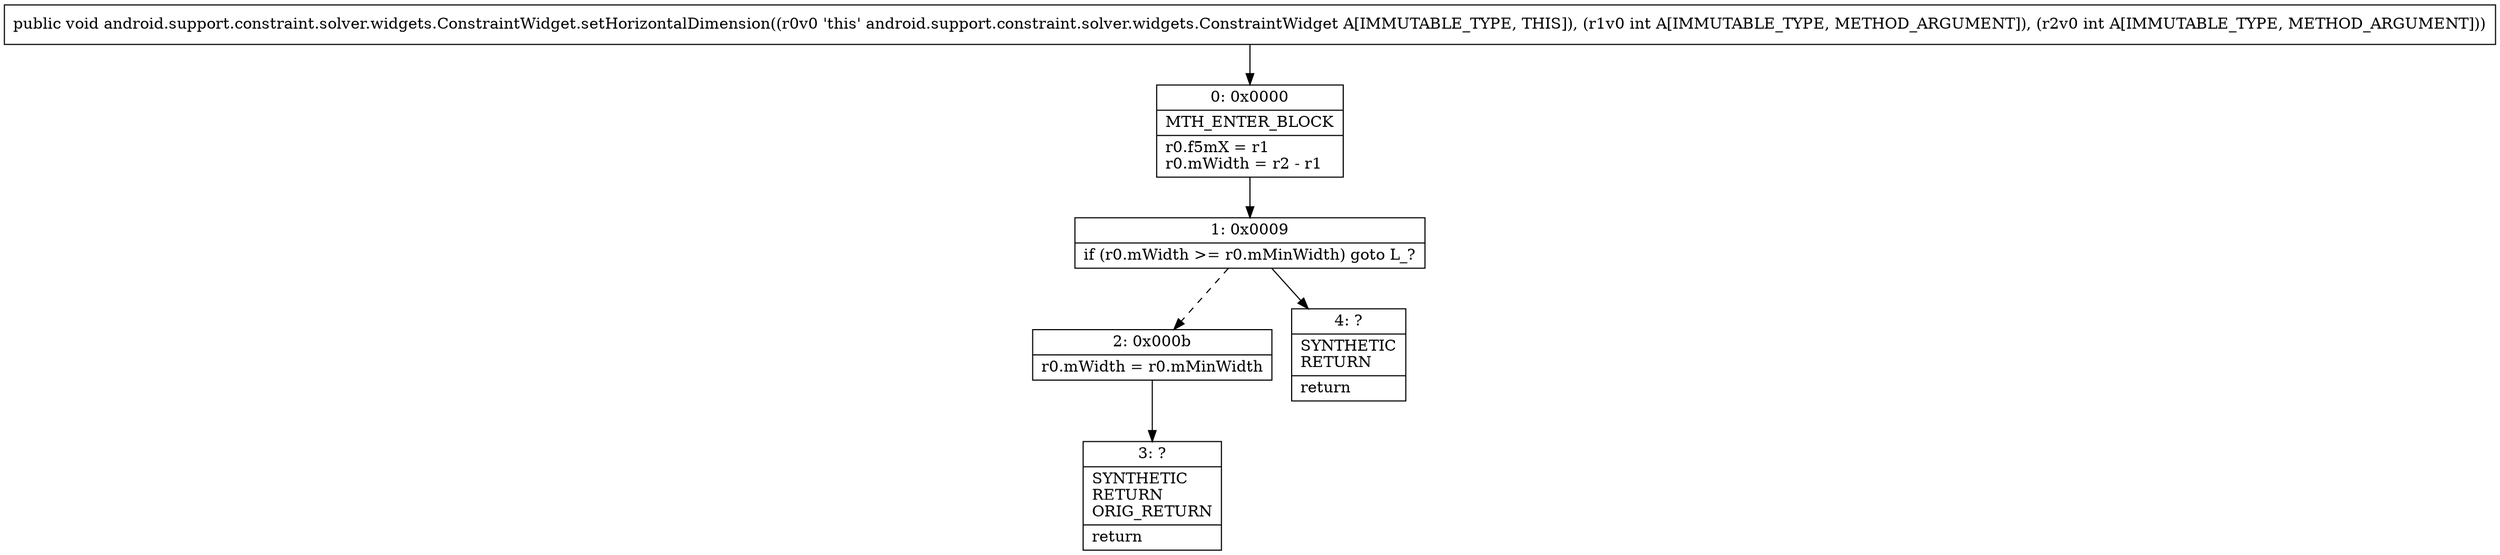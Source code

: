 digraph "CFG forandroid.support.constraint.solver.widgets.ConstraintWidget.setHorizontalDimension(II)V" {
Node_0 [shape=record,label="{0\:\ 0x0000|MTH_ENTER_BLOCK\l|r0.f5mX = r1\lr0.mWidth = r2 \- r1\l}"];
Node_1 [shape=record,label="{1\:\ 0x0009|if (r0.mWidth \>= r0.mMinWidth) goto L_?\l}"];
Node_2 [shape=record,label="{2\:\ 0x000b|r0.mWidth = r0.mMinWidth\l}"];
Node_3 [shape=record,label="{3\:\ ?|SYNTHETIC\lRETURN\lORIG_RETURN\l|return\l}"];
Node_4 [shape=record,label="{4\:\ ?|SYNTHETIC\lRETURN\l|return\l}"];
MethodNode[shape=record,label="{public void android.support.constraint.solver.widgets.ConstraintWidget.setHorizontalDimension((r0v0 'this' android.support.constraint.solver.widgets.ConstraintWidget A[IMMUTABLE_TYPE, THIS]), (r1v0 int A[IMMUTABLE_TYPE, METHOD_ARGUMENT]), (r2v0 int A[IMMUTABLE_TYPE, METHOD_ARGUMENT])) }"];
MethodNode -> Node_0;
Node_0 -> Node_1;
Node_1 -> Node_2[style=dashed];
Node_1 -> Node_4;
Node_2 -> Node_3;
}

